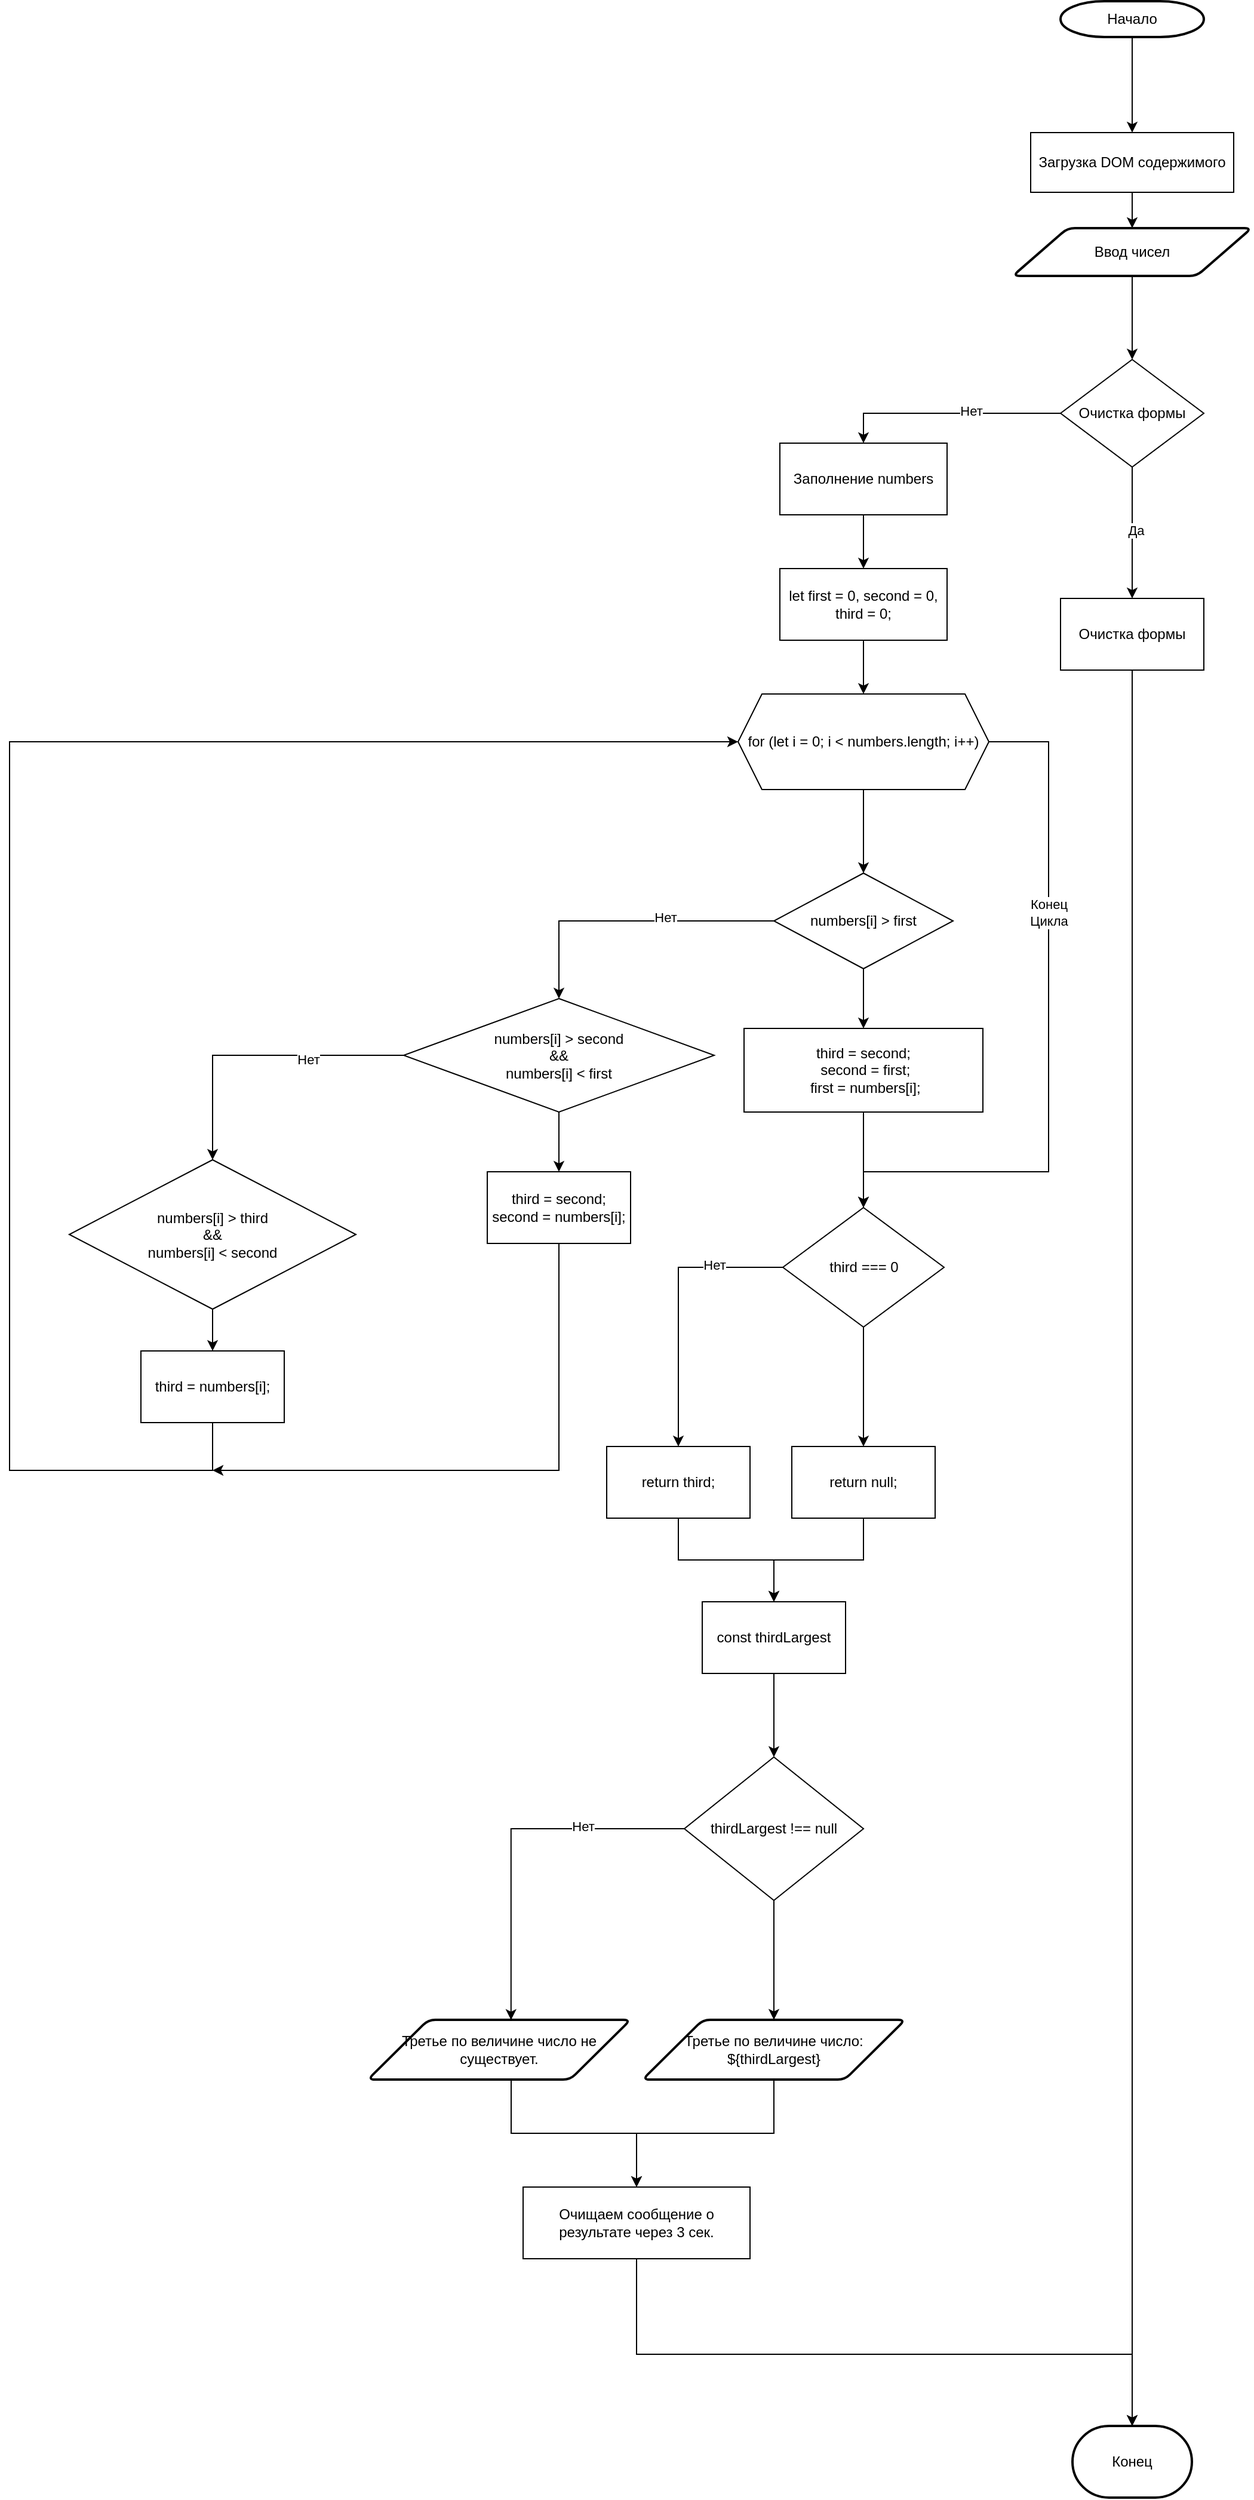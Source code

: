 <mxfile version="25.0.3">
  <diagram name="Страница — 1" id="3dqWfRFqY9Iq3gayOSOA">
    <mxGraphModel dx="3420" dy="1504" grid="1" gridSize="10" guides="1" tooltips="1" connect="1" arrows="1" fold="1" page="1" pageScale="1" pageWidth="827" pageHeight="1169" math="0" shadow="0">
      <root>
        <mxCell id="0" />
        <mxCell id="1" parent="0" />
        <mxCell id="TtenGAWJWz1JzpJs7GxB-8" value="" style="edgeStyle=orthogonalEdgeStyle;rounded=0;orthogonalLoop=1;jettySize=auto;html=1;" parent="1" source="TtenGAWJWz1JzpJs7GxB-1" target="TtenGAWJWz1JzpJs7GxB-3" edge="1">
          <mxGeometry relative="1" as="geometry" />
        </mxCell>
        <mxCell id="TtenGAWJWz1JzpJs7GxB-1" value="Начало" style="strokeWidth=2;html=1;shape=mxgraph.flowchart.terminator;whiteSpace=wrap;" parent="1" vertex="1">
          <mxGeometry x="130" y="50" width="120" height="30" as="geometry" />
        </mxCell>
        <mxCell id="TtenGAWJWz1JzpJs7GxB-2" value="Конец" style="strokeWidth=2;html=1;shape=mxgraph.flowchart.terminator;whiteSpace=wrap;" parent="1" vertex="1">
          <mxGeometry x="140" y="2080" width="100" height="60" as="geometry" />
        </mxCell>
        <mxCell id="TtenGAWJWz1JzpJs7GxB-11" value="" style="edgeStyle=orthogonalEdgeStyle;rounded=0;orthogonalLoop=1;jettySize=auto;html=1;" parent="1" source="TtenGAWJWz1JzpJs7GxB-3" target="TtenGAWJWz1JzpJs7GxB-4" edge="1">
          <mxGeometry relative="1" as="geometry" />
        </mxCell>
        <mxCell id="TtenGAWJWz1JzpJs7GxB-3" value="Загрузка DOM содержимого" style="rounded=0;whiteSpace=wrap;html=1;" parent="1" vertex="1">
          <mxGeometry x="105" y="160" width="170" height="50" as="geometry" />
        </mxCell>
        <mxCell id="TtenGAWJWz1JzpJs7GxB-12" value="" style="edgeStyle=orthogonalEdgeStyle;rounded=0;orthogonalLoop=1;jettySize=auto;html=1;" parent="1" source="TtenGAWJWz1JzpJs7GxB-4" target="TtenGAWJWz1JzpJs7GxB-5" edge="1">
          <mxGeometry relative="1" as="geometry" />
        </mxCell>
        <mxCell id="TtenGAWJWz1JzpJs7GxB-4" value="Ввод чисел" style="shape=parallelogram;html=1;strokeWidth=2;perimeter=parallelogramPerimeter;whiteSpace=wrap;rounded=1;arcSize=12;size=0.23;" parent="1" vertex="1">
          <mxGeometry x="90" y="240" width="200" height="40" as="geometry" />
        </mxCell>
        <mxCell id="TtenGAWJWz1JzpJs7GxB-13" value="" style="edgeStyle=orthogonalEdgeStyle;rounded=0;orthogonalLoop=1;jettySize=auto;html=1;" parent="1" source="TtenGAWJWz1JzpJs7GxB-5" target="TtenGAWJWz1JzpJs7GxB-6" edge="1">
          <mxGeometry relative="1" as="geometry" />
        </mxCell>
        <mxCell id="TtenGAWJWz1JzpJs7GxB-15" value="Да" style="edgeLabel;html=1;align=center;verticalAlign=middle;resizable=0;points=[];" parent="TtenGAWJWz1JzpJs7GxB-13" vertex="1" connectable="0">
          <mxGeometry x="-0.036" y="3" relative="1" as="geometry">
            <mxPoint as="offset" />
          </mxGeometry>
        </mxCell>
        <mxCell id="TtenGAWJWz1JzpJs7GxB-17" style="edgeStyle=orthogonalEdgeStyle;rounded=0;orthogonalLoop=1;jettySize=auto;html=1;entryX=0.5;entryY=0;entryDx=0;entryDy=0;" parent="1" source="TtenGAWJWz1JzpJs7GxB-5" target="TtenGAWJWz1JzpJs7GxB-16" edge="1">
          <mxGeometry relative="1" as="geometry" />
        </mxCell>
        <mxCell id="TtenGAWJWz1JzpJs7GxB-18" value="Нет" style="edgeLabel;html=1;align=center;verticalAlign=middle;resizable=0;points=[];" parent="TtenGAWJWz1JzpJs7GxB-17" vertex="1" connectable="0">
          <mxGeometry x="-0.207" y="-2" relative="1" as="geometry">
            <mxPoint as="offset" />
          </mxGeometry>
        </mxCell>
        <mxCell id="TtenGAWJWz1JzpJs7GxB-5" value="Очистка формы" style="rhombus;whiteSpace=wrap;html=1;" parent="1" vertex="1">
          <mxGeometry x="130" y="350" width="120" height="90" as="geometry" />
        </mxCell>
        <mxCell id="TtenGAWJWz1JzpJs7GxB-14" style="edgeStyle=orthogonalEdgeStyle;rounded=0;orthogonalLoop=1;jettySize=auto;html=1;" parent="1" source="TtenGAWJWz1JzpJs7GxB-6" target="TtenGAWJWz1JzpJs7GxB-2" edge="1">
          <mxGeometry relative="1" as="geometry" />
        </mxCell>
        <mxCell id="TtenGAWJWz1JzpJs7GxB-6" value="Очистка формы" style="rounded=0;whiteSpace=wrap;html=1;" parent="1" vertex="1">
          <mxGeometry x="130" y="550" width="120" height="60" as="geometry" />
        </mxCell>
        <mxCell id="TtenGAWJWz1JzpJs7GxB-20" value="" style="edgeStyle=orthogonalEdgeStyle;rounded=0;orthogonalLoop=1;jettySize=auto;html=1;" parent="1" source="TtenGAWJWz1JzpJs7GxB-16" target="TtenGAWJWz1JzpJs7GxB-19" edge="1">
          <mxGeometry relative="1" as="geometry" />
        </mxCell>
        <mxCell id="TtenGAWJWz1JzpJs7GxB-16" value="Заполнение numbers" style="whiteSpace=wrap;html=1;" parent="1" vertex="1">
          <mxGeometry x="-105" y="420" width="140" height="60" as="geometry" />
        </mxCell>
        <mxCell id="TtenGAWJWz1JzpJs7GxB-22" value="" style="edgeStyle=orthogonalEdgeStyle;rounded=0;orthogonalLoop=1;jettySize=auto;html=1;" parent="1" source="TtenGAWJWz1JzpJs7GxB-19" target="TtenGAWJWz1JzpJs7GxB-21" edge="1">
          <mxGeometry relative="1" as="geometry" />
        </mxCell>
        <mxCell id="TtenGAWJWz1JzpJs7GxB-19" value="let first = 0, second = 0, third = 0;" style="rounded=0;whiteSpace=wrap;html=1;" parent="1" vertex="1">
          <mxGeometry x="-105" y="525" width="140" height="60" as="geometry" />
        </mxCell>
        <mxCell id="TtenGAWJWz1JzpJs7GxB-24" value="" style="edgeStyle=orthogonalEdgeStyle;rounded=0;orthogonalLoop=1;jettySize=auto;html=1;" parent="1" source="TtenGAWJWz1JzpJs7GxB-21" target="TtenGAWJWz1JzpJs7GxB-23" edge="1">
          <mxGeometry relative="1" as="geometry" />
        </mxCell>
        <mxCell id="TtenGAWJWz1JzpJs7GxB-49" style="edgeStyle=orthogonalEdgeStyle;rounded=0;orthogonalLoop=1;jettySize=auto;html=1;exitX=1;exitY=0.5;exitDx=0;exitDy=0;entryX=0.5;entryY=0;entryDx=0;entryDy=0;" parent="1" source="TtenGAWJWz1JzpJs7GxB-21" target="TtenGAWJWz1JzpJs7GxB-40" edge="1">
          <mxGeometry relative="1" as="geometry">
            <Array as="points">
              <mxPoint x="120" y="670" />
              <mxPoint x="120" y="1030" />
              <mxPoint x="-35" y="1030" />
            </Array>
          </mxGeometry>
        </mxCell>
        <mxCell id="TtenGAWJWz1JzpJs7GxB-58" value="Конец&lt;br&gt;Цикла" style="edgeLabel;html=1;align=center;verticalAlign=middle;resizable=0;points=[];" parent="TtenGAWJWz1JzpJs7GxB-49" vertex="1" connectable="0">
          <mxGeometry x="-0.352" relative="1" as="geometry">
            <mxPoint as="offset" />
          </mxGeometry>
        </mxCell>
        <mxCell id="TtenGAWJWz1JzpJs7GxB-21" value="for (let i = 0; i &amp;lt; numbers.length; i++)" style="shape=hexagon;perimeter=hexagonPerimeter2;whiteSpace=wrap;html=1;fixedSize=1;" parent="1" vertex="1">
          <mxGeometry x="-140" y="630" width="210" height="80" as="geometry" />
        </mxCell>
        <mxCell id="TtenGAWJWz1JzpJs7GxB-26" value="" style="edgeStyle=orthogonalEdgeStyle;rounded=0;orthogonalLoop=1;jettySize=auto;html=1;" parent="1" source="TtenGAWJWz1JzpJs7GxB-23" target="TtenGAWJWz1JzpJs7GxB-25" edge="1">
          <mxGeometry relative="1" as="geometry" />
        </mxCell>
        <mxCell id="TtenGAWJWz1JzpJs7GxB-30" value="" style="edgeStyle=orthogonalEdgeStyle;rounded=0;orthogonalLoop=1;jettySize=auto;html=1;" parent="1" source="TtenGAWJWz1JzpJs7GxB-23" target="TtenGAWJWz1JzpJs7GxB-29" edge="1">
          <mxGeometry relative="1" as="geometry" />
        </mxCell>
        <mxCell id="TtenGAWJWz1JzpJs7GxB-55" value="Нет" style="edgeLabel;html=1;align=center;verticalAlign=middle;resizable=0;points=[];" parent="TtenGAWJWz1JzpJs7GxB-30" vertex="1" connectable="0">
          <mxGeometry x="-0.259" y="-3" relative="1" as="geometry">
            <mxPoint as="offset" />
          </mxGeometry>
        </mxCell>
        <mxCell id="TtenGAWJWz1JzpJs7GxB-23" value="numbers[i] &amp;gt; first" style="rhombus;whiteSpace=wrap;html=1;" parent="1" vertex="1">
          <mxGeometry x="-110" y="780" width="150" height="80" as="geometry" />
        </mxCell>
        <mxCell id="TtenGAWJWz1JzpJs7GxB-41" style="edgeStyle=orthogonalEdgeStyle;rounded=0;orthogonalLoop=1;jettySize=auto;html=1;entryX=0.5;entryY=0;entryDx=0;entryDy=0;" parent="1" source="TtenGAWJWz1JzpJs7GxB-25" target="TtenGAWJWz1JzpJs7GxB-40" edge="1">
          <mxGeometry relative="1" as="geometry" />
        </mxCell>
        <mxCell id="TtenGAWJWz1JzpJs7GxB-25" value="third = second;&lt;br&gt;&amp;nbsp;second = first;&lt;br&gt;&amp;nbsp;first = numbers[i];" style="whiteSpace=wrap;html=1;" parent="1" vertex="1">
          <mxGeometry x="-135" y="910" width="200" height="70" as="geometry" />
        </mxCell>
        <mxCell id="TtenGAWJWz1JzpJs7GxB-32" value="" style="edgeStyle=orthogonalEdgeStyle;rounded=0;orthogonalLoop=1;jettySize=auto;html=1;" parent="1" source="TtenGAWJWz1JzpJs7GxB-29" target="TtenGAWJWz1JzpJs7GxB-31" edge="1">
          <mxGeometry relative="1" as="geometry" />
        </mxCell>
        <mxCell id="TtenGAWJWz1JzpJs7GxB-39" style="edgeStyle=orthogonalEdgeStyle;rounded=0;orthogonalLoop=1;jettySize=auto;html=1;" parent="1" source="TtenGAWJWz1JzpJs7GxB-29" target="TtenGAWJWz1JzpJs7GxB-35" edge="1">
          <mxGeometry relative="1" as="geometry" />
        </mxCell>
        <mxCell id="TtenGAWJWz1JzpJs7GxB-56" value="Нет" style="edgeLabel;html=1;align=center;verticalAlign=middle;resizable=0;points=[];" parent="TtenGAWJWz1JzpJs7GxB-39" vertex="1" connectable="0">
          <mxGeometry x="-0.353" y="3" relative="1" as="geometry">
            <mxPoint as="offset" />
          </mxGeometry>
        </mxCell>
        <mxCell id="TtenGAWJWz1JzpJs7GxB-29" value="numbers[i] &amp;gt; second &lt;br&gt;&amp;amp;&amp;amp; &lt;br&gt;numbers[i] &amp;lt; first" style="rhombus;whiteSpace=wrap;html=1;" parent="1" vertex="1">
          <mxGeometry x="-420" y="885" width="260" height="95" as="geometry" />
        </mxCell>
        <mxCell id="TtenGAWJWz1JzpJs7GxB-48" style="edgeStyle=orthogonalEdgeStyle;rounded=0;orthogonalLoop=1;jettySize=auto;html=1;" parent="1" source="TtenGAWJWz1JzpJs7GxB-31" edge="1">
          <mxGeometry relative="1" as="geometry">
            <mxPoint x="-580" y="1280" as="targetPoint" />
            <Array as="points">
              <mxPoint x="-290" y="1280" />
            </Array>
          </mxGeometry>
        </mxCell>
        <mxCell id="TtenGAWJWz1JzpJs7GxB-31" value="third = second; second = numbers[i];" style="whiteSpace=wrap;html=1;" parent="1" vertex="1">
          <mxGeometry x="-350" y="1030" width="120" height="60" as="geometry" />
        </mxCell>
        <mxCell id="TtenGAWJWz1JzpJs7GxB-38" value="" style="edgeStyle=orthogonalEdgeStyle;rounded=0;orthogonalLoop=1;jettySize=auto;html=1;" parent="1" source="TtenGAWJWz1JzpJs7GxB-35" target="TtenGAWJWz1JzpJs7GxB-37" edge="1">
          <mxGeometry relative="1" as="geometry" />
        </mxCell>
        <mxCell id="TtenGAWJWz1JzpJs7GxB-35" value="numbers[i] &amp;gt; third &lt;br&gt;&amp;amp;&amp;amp; &lt;br&gt;numbers[i] &amp;lt; second" style="rhombus;whiteSpace=wrap;html=1;" parent="1" vertex="1">
          <mxGeometry x="-700" y="1020" width="240" height="125" as="geometry" />
        </mxCell>
        <mxCell id="TtenGAWJWz1JzpJs7GxB-44" style="edgeStyle=orthogonalEdgeStyle;rounded=0;orthogonalLoop=1;jettySize=auto;html=1;entryX=0;entryY=0.5;entryDx=0;entryDy=0;" parent="1" source="TtenGAWJWz1JzpJs7GxB-37" target="TtenGAWJWz1JzpJs7GxB-21" edge="1">
          <mxGeometry relative="1" as="geometry">
            <Array as="points">
              <mxPoint x="-580" y="1280" />
              <mxPoint x="-750" y="1280" />
              <mxPoint x="-750" y="670" />
            </Array>
          </mxGeometry>
        </mxCell>
        <mxCell id="TtenGAWJWz1JzpJs7GxB-37" value="third = numbers[i];" style="whiteSpace=wrap;html=1;" parent="1" vertex="1">
          <mxGeometry x="-640" y="1180" width="120" height="60" as="geometry" />
        </mxCell>
        <mxCell id="TtenGAWJWz1JzpJs7GxB-51" value="" style="edgeStyle=orthogonalEdgeStyle;rounded=0;orthogonalLoop=1;jettySize=auto;html=1;" parent="1" source="TtenGAWJWz1JzpJs7GxB-40" target="TtenGAWJWz1JzpJs7GxB-50" edge="1">
          <mxGeometry relative="1" as="geometry" />
        </mxCell>
        <mxCell id="TtenGAWJWz1JzpJs7GxB-60" value="" style="edgeStyle=orthogonalEdgeStyle;rounded=0;orthogonalLoop=1;jettySize=auto;html=1;" parent="1" source="TtenGAWJWz1JzpJs7GxB-40" target="TtenGAWJWz1JzpJs7GxB-59" edge="1">
          <mxGeometry relative="1" as="geometry" />
        </mxCell>
        <mxCell id="TtenGAWJWz1JzpJs7GxB-61" value="Нет" style="edgeLabel;html=1;align=center;verticalAlign=middle;resizable=0;points=[];" parent="TtenGAWJWz1JzpJs7GxB-60" vertex="1" connectable="0">
          <mxGeometry x="-0.516" y="-2" relative="1" as="geometry">
            <mxPoint as="offset" />
          </mxGeometry>
        </mxCell>
        <mxCell id="TtenGAWJWz1JzpJs7GxB-40" value="third === 0" style="rhombus;whiteSpace=wrap;html=1;" parent="1" vertex="1">
          <mxGeometry x="-102.5" y="1060" width="135" height="100" as="geometry" />
        </mxCell>
        <mxCell id="TtenGAWJWz1JzpJs7GxB-64" style="edgeStyle=orthogonalEdgeStyle;rounded=0;orthogonalLoop=1;jettySize=auto;html=1;entryX=0.5;entryY=0;entryDx=0;entryDy=0;" parent="1" source="TtenGAWJWz1JzpJs7GxB-50" target="TtenGAWJWz1JzpJs7GxB-62" edge="1">
          <mxGeometry relative="1" as="geometry" />
        </mxCell>
        <mxCell id="TtenGAWJWz1JzpJs7GxB-50" value="return null;" style="whiteSpace=wrap;html=1;" parent="1" vertex="1">
          <mxGeometry x="-95" y="1260" width="120" height="60" as="geometry" />
        </mxCell>
        <mxCell id="TtenGAWJWz1JzpJs7GxB-63" style="edgeStyle=orthogonalEdgeStyle;rounded=0;orthogonalLoop=1;jettySize=auto;html=1;entryX=0.5;entryY=0;entryDx=0;entryDy=0;" parent="1" source="TtenGAWJWz1JzpJs7GxB-59" target="TtenGAWJWz1JzpJs7GxB-62" edge="1">
          <mxGeometry relative="1" as="geometry" />
        </mxCell>
        <mxCell id="TtenGAWJWz1JzpJs7GxB-59" value="return third;" style="whiteSpace=wrap;html=1;" parent="1" vertex="1">
          <mxGeometry x="-250" y="1260" width="120" height="60" as="geometry" />
        </mxCell>
        <mxCell id="TtenGAWJWz1JzpJs7GxB-66" value="" style="edgeStyle=orthogonalEdgeStyle;rounded=0;orthogonalLoop=1;jettySize=auto;html=1;" parent="1" source="TtenGAWJWz1JzpJs7GxB-62" target="TtenGAWJWz1JzpJs7GxB-65" edge="1">
          <mxGeometry relative="1" as="geometry" />
        </mxCell>
        <mxCell id="TtenGAWJWz1JzpJs7GxB-62" value="const thirdLargest" style="rounded=0;whiteSpace=wrap;html=1;" parent="1" vertex="1">
          <mxGeometry x="-170" y="1390" width="120" height="60" as="geometry" />
        </mxCell>
        <mxCell id="TtenGAWJWz1JzpJs7GxB-78" value="" style="edgeStyle=orthogonalEdgeStyle;rounded=0;orthogonalLoop=1;jettySize=auto;html=1;" parent="1" source="TtenGAWJWz1JzpJs7GxB-65" target="TtenGAWJWz1JzpJs7GxB-77" edge="1">
          <mxGeometry relative="1" as="geometry" />
        </mxCell>
        <mxCell id="TtenGAWJWz1JzpJs7GxB-65" value="thirdLargest !== null" style="rhombus;whiteSpace=wrap;html=1;rounded=0;" parent="1" vertex="1">
          <mxGeometry x="-185" y="1520" width="150" height="120" as="geometry" />
        </mxCell>
        <mxCell id="TtenGAWJWz1JzpJs7GxB-73" value="Очищаем сообщение о результате через 3 сек." style="rounded=0;whiteSpace=wrap;html=1;" parent="1" vertex="1">
          <mxGeometry x="-320" y="1880" width="190" height="60" as="geometry" />
        </mxCell>
        <mxCell id="TtenGAWJWz1JzpJs7GxB-84" style="edgeStyle=orthogonalEdgeStyle;rounded=0;orthogonalLoop=1;jettySize=auto;html=1;entryX=0.5;entryY=0;entryDx=0;entryDy=0;" parent="1" source="TtenGAWJWz1JzpJs7GxB-77" target="TtenGAWJWz1JzpJs7GxB-73" edge="1">
          <mxGeometry relative="1" as="geometry" />
        </mxCell>
        <mxCell id="TtenGAWJWz1JzpJs7GxB-77" value="Третье по величине число: ${thirdLargest}" style="shape=parallelogram;html=1;strokeWidth=2;perimeter=parallelogramPerimeter;whiteSpace=wrap;rounded=1;arcSize=12;size=0.23;" parent="1" vertex="1">
          <mxGeometry x="-220" y="1740" width="220" height="50" as="geometry" />
        </mxCell>
        <mxCell id="TtenGAWJWz1JzpJs7GxB-83" style="edgeStyle=orthogonalEdgeStyle;rounded=0;orthogonalLoop=1;jettySize=auto;html=1;" parent="1" source="TtenGAWJWz1JzpJs7GxB-79" target="TtenGAWJWz1JzpJs7GxB-73" edge="1">
          <mxGeometry relative="1" as="geometry">
            <Array as="points">
              <mxPoint x="-330" y="1835" />
              <mxPoint x="-225" y="1835" />
            </Array>
          </mxGeometry>
        </mxCell>
        <mxCell id="TtenGAWJWz1JzpJs7GxB-79" value="Третье по величине число не существует." style="shape=parallelogram;html=1;strokeWidth=2;perimeter=parallelogramPerimeter;whiteSpace=wrap;rounded=1;arcSize=12;size=0.23;" parent="1" vertex="1">
          <mxGeometry x="-450" y="1740" width="220" height="50" as="geometry" />
        </mxCell>
        <mxCell id="TtenGAWJWz1JzpJs7GxB-81" style="edgeStyle=orthogonalEdgeStyle;rounded=0;orthogonalLoop=1;jettySize=auto;html=1;entryX=0.545;entryY=0.003;entryDx=0;entryDy=0;entryPerimeter=0;" parent="1" source="TtenGAWJWz1JzpJs7GxB-65" target="TtenGAWJWz1JzpJs7GxB-79" edge="1">
          <mxGeometry relative="1" as="geometry" />
        </mxCell>
        <mxCell id="TtenGAWJWz1JzpJs7GxB-82" value="Нет" style="edgeLabel;html=1;align=center;verticalAlign=middle;resizable=0;points=[];" parent="TtenGAWJWz1JzpJs7GxB-81" vertex="1" connectable="0">
          <mxGeometry x="-0.443" y="-2" relative="1" as="geometry">
            <mxPoint as="offset" />
          </mxGeometry>
        </mxCell>
        <mxCell id="TtenGAWJWz1JzpJs7GxB-86" style="edgeStyle=orthogonalEdgeStyle;rounded=0;orthogonalLoop=1;jettySize=auto;html=1;entryX=0.5;entryY=0;entryDx=0;entryDy=0;entryPerimeter=0;" parent="1" source="TtenGAWJWz1JzpJs7GxB-73" target="TtenGAWJWz1JzpJs7GxB-2" edge="1">
          <mxGeometry relative="1" as="geometry">
            <Array as="points">
              <mxPoint x="-225" y="2020" />
              <mxPoint x="190" y="2020" />
            </Array>
          </mxGeometry>
        </mxCell>
      </root>
    </mxGraphModel>
  </diagram>
</mxfile>
